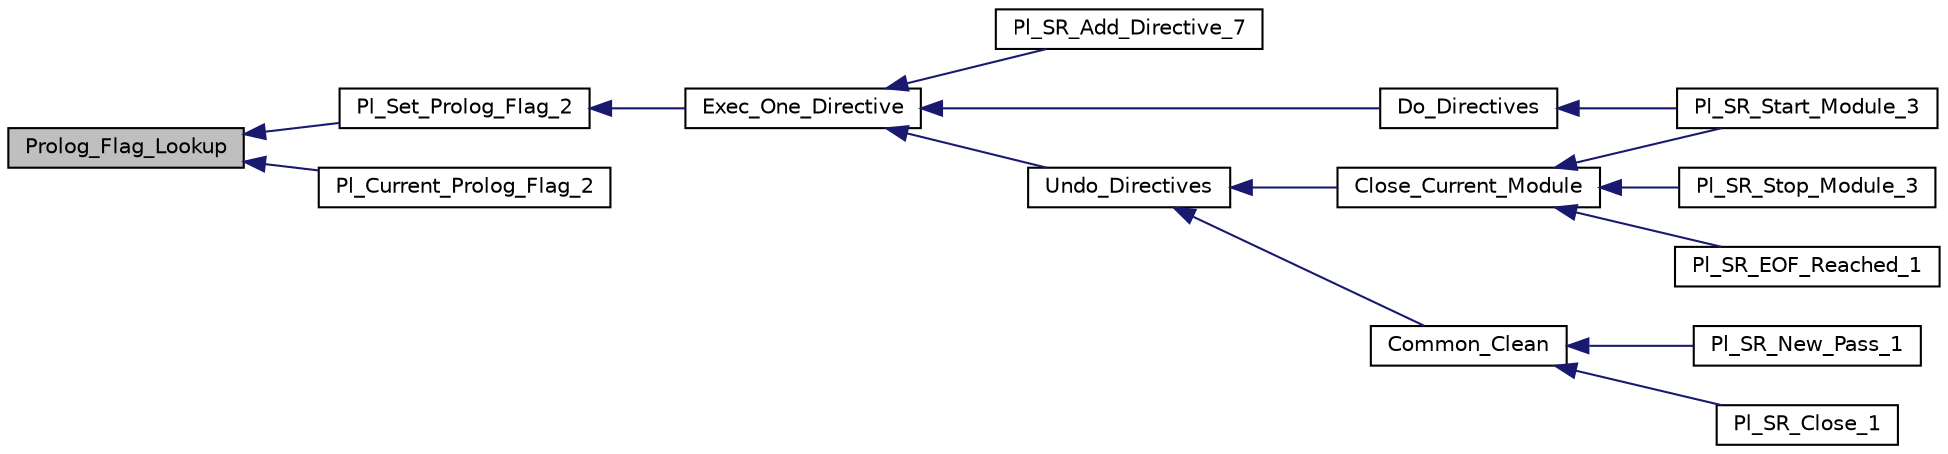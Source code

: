 digraph "Prolog_Flag_Lookup"
{
  edge [fontname="Helvetica",fontsize="10",labelfontname="Helvetica",labelfontsize="10"];
  node [fontname="Helvetica",fontsize="10",shape=record];
  rankdir="LR";
  Node1 [label="Prolog_Flag_Lookup",height=0.2,width=0.4,color="black", fillcolor="grey75", style="filled", fontcolor="black"];
  Node1 -> Node2 [dir="back",color="midnightblue",fontsize="10",style="solid",fontname="Helvetica"];
  Node2 [label="Pl_Set_Prolog_Flag_2",height=0.2,width=0.4,color="black", fillcolor="white", style="filled",URL="$src__rdr__c_8c.html#a9ab9bfa4cfffc3352e99b72fba4955b6"];
  Node2 -> Node3 [dir="back",color="midnightblue",fontsize="10",style="solid",fontname="Helvetica"];
  Node3 [label="Exec_One_Directive",height=0.2,width=0.4,color="black", fillcolor="white", style="filled",URL="$src__rdr__c_8c.html#a7ef84e25cd84c5961d096b2ddda6df98"];
  Node3 -> Node4 [dir="back",color="midnightblue",fontsize="10",style="solid",fontname="Helvetica"];
  Node4 [label="Pl_SR_Add_Directive_7",height=0.2,width=0.4,color="black", fillcolor="white", style="filled",URL="$src__rdr__c_8c.html#a421cb25150c80da420451dc77a0103f1"];
  Node3 -> Node5 [dir="back",color="midnightblue",fontsize="10",style="solid",fontname="Helvetica"];
  Node5 [label="Do_Directives",height=0.2,width=0.4,color="black", fillcolor="white", style="filled",URL="$src__rdr__c_8c.html#abf7ac3719de56b13db4c6b8863b9196b"];
  Node5 -> Node6 [dir="back",color="midnightblue",fontsize="10",style="solid",fontname="Helvetica"];
  Node6 [label="Pl_SR_Start_Module_3",height=0.2,width=0.4,color="black", fillcolor="white", style="filled",URL="$src__rdr__c_8c.html#a6bda16bcd2ea878e58cd1054b0355a2b"];
  Node3 -> Node7 [dir="back",color="midnightblue",fontsize="10",style="solid",fontname="Helvetica"];
  Node7 [label="Undo_Directives",height=0.2,width=0.4,color="black", fillcolor="white", style="filled",URL="$src__rdr__c_8c.html#aabba005f79d5cdf767564c28d583cabb"];
  Node7 -> Node8 [dir="back",color="midnightblue",fontsize="10",style="solid",fontname="Helvetica"];
  Node8 [label="Common_Clean",height=0.2,width=0.4,color="black", fillcolor="white", style="filled",URL="$src__rdr__c_8c.html#aa2b766aaaa6b911f531a08bdbee67b52"];
  Node8 -> Node9 [dir="back",color="midnightblue",fontsize="10",style="solid",fontname="Helvetica"];
  Node9 [label="Pl_SR_Close_1",height=0.2,width=0.4,color="black", fillcolor="white", style="filled",URL="$src__rdr__c_8c.html#a9bd17edd807337f25b335d86f826e75d"];
  Node8 -> Node10 [dir="back",color="midnightblue",fontsize="10",style="solid",fontname="Helvetica"];
  Node10 [label="Pl_SR_New_Pass_1",height=0.2,width=0.4,color="black", fillcolor="white", style="filled",URL="$src__rdr__c_8c.html#a260024335c542b6e1dacb6252ab5e1cc"];
  Node7 -> Node11 [dir="back",color="midnightblue",fontsize="10",style="solid",fontname="Helvetica"];
  Node11 [label="Close_Current_Module",height=0.2,width=0.4,color="black", fillcolor="white", style="filled",URL="$src__rdr__c_8c.html#ac535da1516f79bfe5f35e2650fda79c0"];
  Node11 -> Node12 [dir="back",color="midnightblue",fontsize="10",style="solid",fontname="Helvetica"];
  Node12 [label="Pl_SR_EOF_Reached_1",height=0.2,width=0.4,color="black", fillcolor="white", style="filled",URL="$src__rdr__c_8c.html#a502c8bb8af0be04ef1c0edd4c1cec842"];
  Node11 -> Node6 [dir="back",color="midnightblue",fontsize="10",style="solid",fontname="Helvetica"];
  Node11 -> Node13 [dir="back",color="midnightblue",fontsize="10",style="solid",fontname="Helvetica"];
  Node13 [label="Pl_SR_Stop_Module_3",height=0.2,width=0.4,color="black", fillcolor="white", style="filled",URL="$src__rdr__c_8c.html#aa9bd5e0d9fa50c972b6c7933bbfdb299"];
  Node1 -> Node14 [dir="back",color="midnightblue",fontsize="10",style="solid",fontname="Helvetica"];
  Node14 [label="Pl_Current_Prolog_Flag_2",height=0.2,width=0.4,color="black", fillcolor="white", style="filled",URL="$flag__supp_8c.html#abc3b22003ca67aa0a76dee3b00c962d3"];
}
